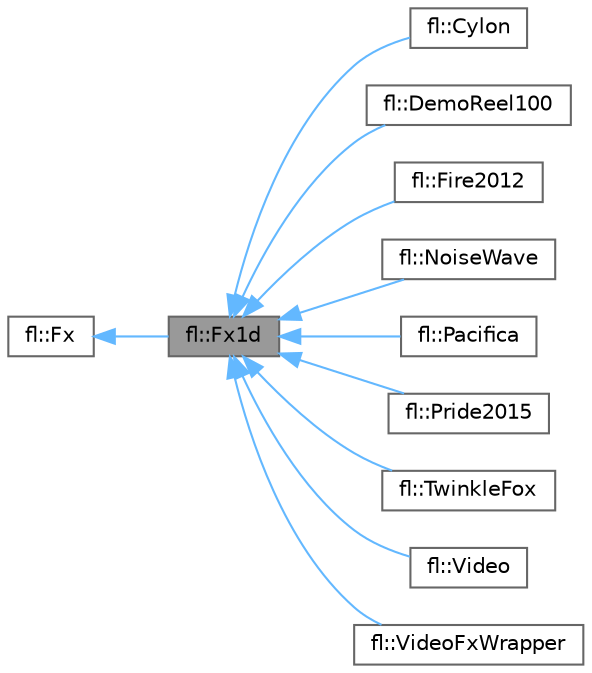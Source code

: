 digraph "fl::Fx1d"
{
 // INTERACTIVE_SVG=YES
 // LATEX_PDF_SIZE
  bgcolor="transparent";
  edge [fontname=Helvetica,fontsize=10,labelfontname=Helvetica,labelfontsize=10];
  node [fontname=Helvetica,fontsize=10,shape=box,height=0.2,width=0.4];
  rankdir="LR";
  Node1 [id="Node000001",label="fl::Fx1d",height=0.2,width=0.4,color="gray40", fillcolor="grey60", style="filled", fontcolor="black",tooltip=" "];
  Node2 -> Node1 [id="edge1_Node000001_Node000002",dir="back",color="steelblue1",style="solid",tooltip=" "];
  Node2 [id="Node000002",label="fl::Fx",height=0.2,width=0.4,color="gray40", fillcolor="white", style="filled",URL="$da/d5d/classfl_1_1_fx.html",tooltip=" "];
  Node1 -> Node3 [id="edge2_Node000001_Node000003",dir="back",color="steelblue1",style="solid",tooltip=" "];
  Node3 [id="Node000003",label="fl::Cylon",height=0.2,width=0.4,color="gray40", fillcolor="white", style="filled",URL="$dc/dd6/classfl_1_1_cylon.html",tooltip="An animation that moves a single LED back and forth (Larson Scanner effect)"];
  Node1 -> Node4 [id="edge3_Node000001_Node000004",dir="back",color="steelblue1",style="solid",tooltip=" "];
  Node4 [id="Node000004",label="fl::DemoReel100",height=0.2,width=0.4,color="gray40", fillcolor="white", style="filled",URL="$d1/d60/classfl_1_1_demo_reel100.html",tooltip=" "];
  Node1 -> Node5 [id="edge4_Node000001_Node000005",dir="back",color="steelblue1",style="solid",tooltip=" "];
  Node5 [id="Node000005",label="fl::Fire2012",height=0.2,width=0.4,color="gray40", fillcolor="white", style="filled",URL="$d5/d9b/classfl_1_1_fire2012.html",tooltip=" "];
  Node1 -> Node6 [id="edge5_Node000001_Node000006",dir="back",color="steelblue1",style="solid",tooltip=" "];
  Node6 [id="Node000006",label="fl::NoiseWave",height=0.2,width=0.4,color="gray40", fillcolor="white", style="filled",URL="$d5/d3c/classfl_1_1_noise_wave.html",tooltip=" "];
  Node1 -> Node7 [id="edge6_Node000001_Node000007",dir="back",color="steelblue1",style="solid",tooltip=" "];
  Node7 [id="Node000007",label="fl::Pacifica",height=0.2,width=0.4,color="gray40", fillcolor="white", style="filled",URL="$d2/db2/classfl_1_1_pacifica.html",tooltip=" "];
  Node1 -> Node8 [id="edge7_Node000001_Node000008",dir="back",color="steelblue1",style="solid",tooltip=" "];
  Node8 [id="Node000008",label="fl::Pride2015",height=0.2,width=0.4,color="gray40", fillcolor="white", style="filled",URL="$df/d11/classfl_1_1_pride2015.html",tooltip=" "];
  Node1 -> Node9 [id="edge8_Node000001_Node000009",dir="back",color="steelblue1",style="solid",tooltip=" "];
  Node9 [id="Node000009",label="fl::TwinkleFox",height=0.2,width=0.4,color="gray40", fillcolor="white", style="filled",URL="$de/db5/classfl_1_1_twinkle_fox.html",tooltip=" "];
  Node1 -> Node10 [id="edge9_Node000001_Node000010",dir="back",color="steelblue1",style="solid",tooltip=" "];
  Node10 [id="Node000010",label="fl::Video",height=0.2,width=0.4,color="gray40", fillcolor="white", style="filled",URL="$d0/d4b/classfl_1_1_video.html",tooltip=" "];
  Node1 -> Node11 [id="edge10_Node000001_Node000011",dir="back",color="steelblue1",style="solid",tooltip=" "];
  Node11 [id="Node000011",label="fl::VideoFxWrapper",height=0.2,width=0.4,color="gray40", fillcolor="white", style="filled",URL="$d4/dd2/classfl_1_1_video_fx_wrapper.html",tooltip=" "];
}
